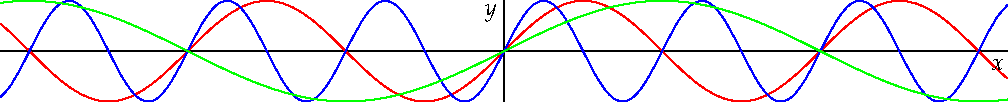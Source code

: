 import graph;

usepackage("palatino");
usepackage("mathpazo");

size(7inches,3inches);
scale(true);

real f(real x) { return sin(x); }
pair F(real x) { return (x, f(x)); }

real g(real x) { return sin(2x); }
pair G(real x) { return (x, g(x)); }

real h(real x) { return sin(0.5x); }
pair H(real x) { return (x, h(x)); }

xaxis("$x$");
yaxis("$y$");

draw(graph(f,-10.,10,operator ..), red);
draw(graph(g,-10.,10,operator ..), blue);
draw(graph(h,-10.,10,operator ..), green);

